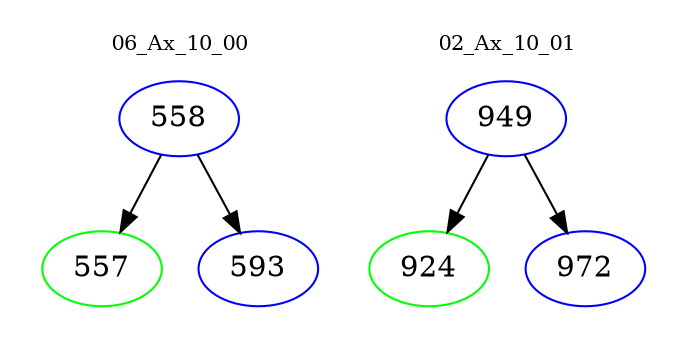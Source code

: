 digraph{
subgraph cluster_0 {
color = white
label = "06_Ax_10_00";
fontsize=10;
T0_558 [label="558", color="blue"]
T0_558 -> T0_557 [color="black"]
T0_557 [label="557", color="green"]
T0_558 -> T0_593 [color="black"]
T0_593 [label="593", color="blue"]
}
subgraph cluster_1 {
color = white
label = "02_Ax_10_01";
fontsize=10;
T1_949 [label="949", color="blue"]
T1_949 -> T1_924 [color="black"]
T1_924 [label="924", color="green"]
T1_949 -> T1_972 [color="black"]
T1_972 [label="972", color="blue"]
}
}
